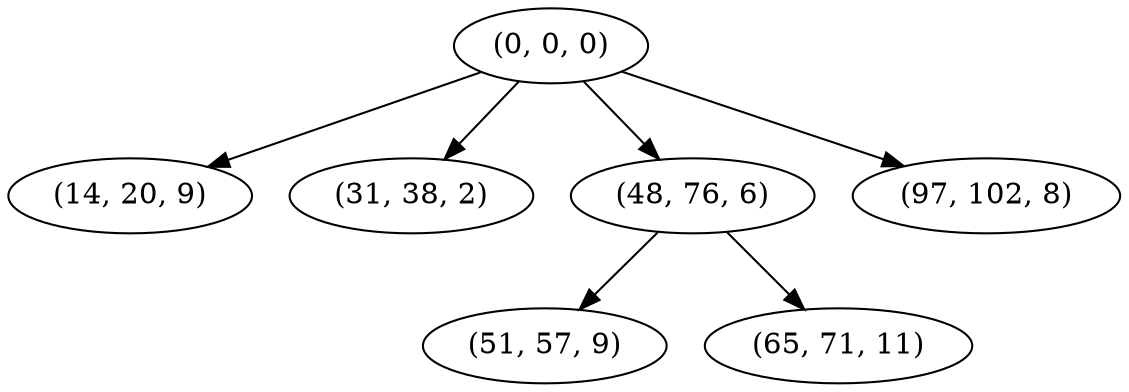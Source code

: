 digraph tree {
    "(0, 0, 0)";
    "(14, 20, 9)";
    "(31, 38, 2)";
    "(48, 76, 6)";
    "(51, 57, 9)";
    "(65, 71, 11)";
    "(97, 102, 8)";
    "(0, 0, 0)" -> "(14, 20, 9)";
    "(0, 0, 0)" -> "(31, 38, 2)";
    "(0, 0, 0)" -> "(48, 76, 6)";
    "(0, 0, 0)" -> "(97, 102, 8)";
    "(48, 76, 6)" -> "(51, 57, 9)";
    "(48, 76, 6)" -> "(65, 71, 11)";
}
